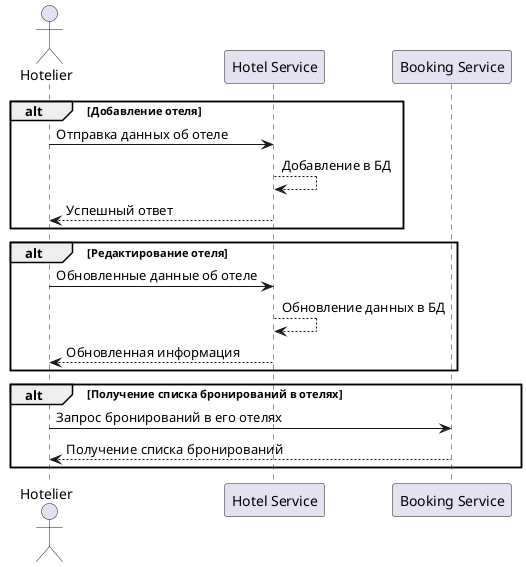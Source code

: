 @startuml

actor Hotelier
participant "Hotel Service" as Hotel
participant "Booking Service" as Booking

alt Добавление отеля
Hotelier -> Hotel: Отправка данных об отеле
Hotel --> Hotel: Добавление в БД
Hotel --> Hotelier: Успешный ответ
end

alt Редактирование отеля
Hotelier -> Hotel: Обновленные данные об отеле
Hotel --> Hotel: Обновление данных в БД
Hotel --> Hotelier: Обновленная информация
end

alt Получение списка бронирований в отелях
Hotelier -> Booking: Запрос бронирований в его отелях
Booking --> Hotelier: Получение списка бронирований
end

@enduml